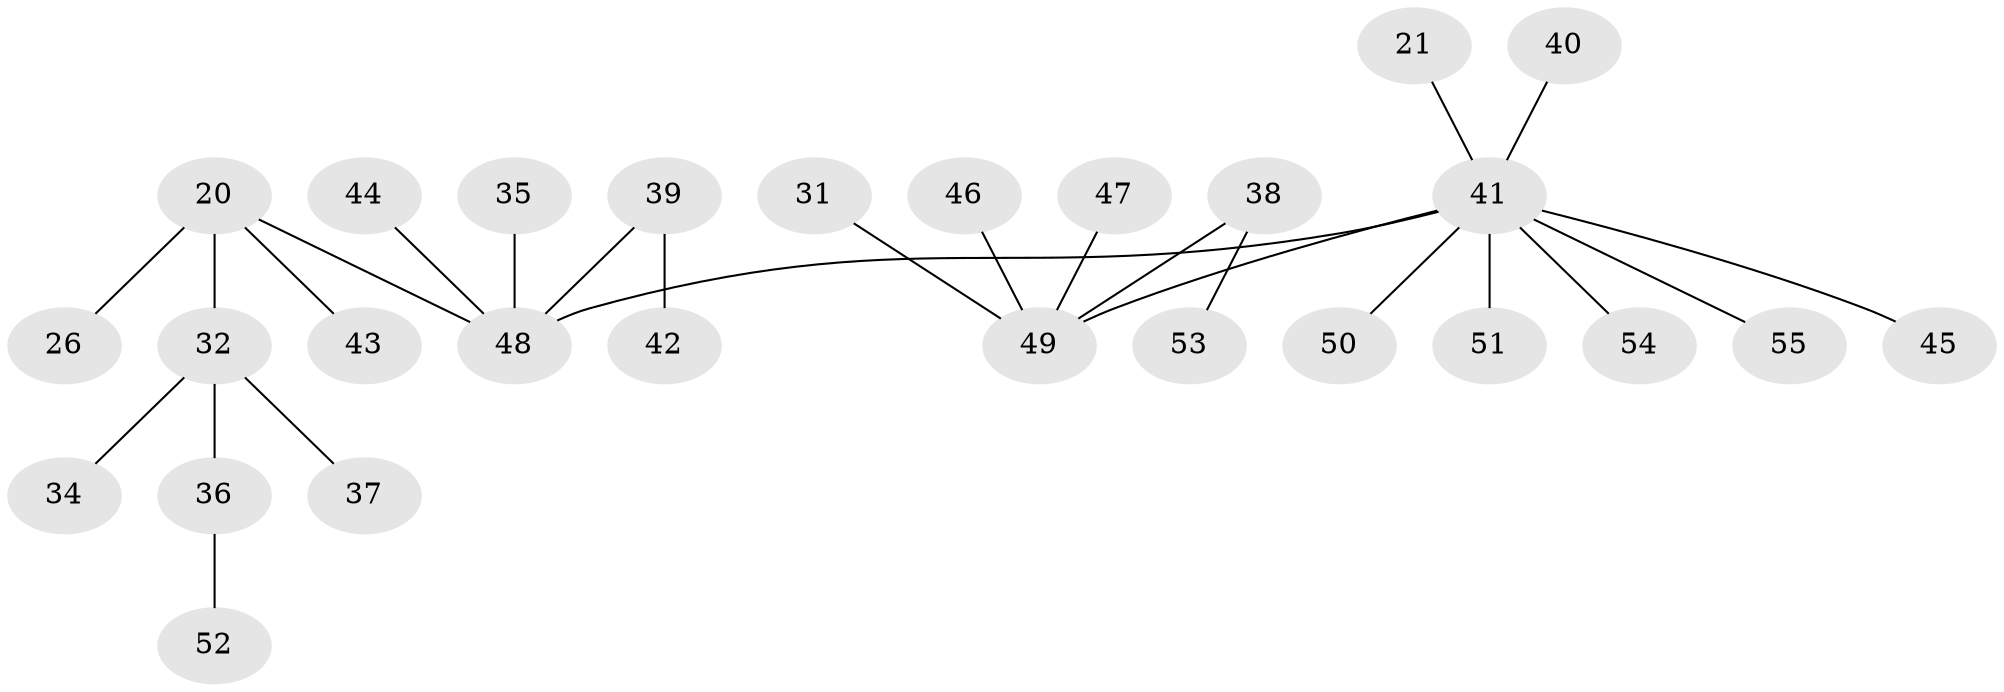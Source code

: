 // original degree distribution, {1: 0.509090909090909, 9: 0.01818181818181818, 3: 0.14545454545454545, 2: 0.23636363636363636, 4: 0.07272727272727272, 5: 0.01818181818181818}
// Generated by graph-tools (version 1.1) at 2025/52/03/09/25 04:52:52]
// undirected, 27 vertices, 26 edges
graph export_dot {
graph [start="1"]
  node [color=gray90,style=filled];
  20;
  21;
  26;
  31;
  32 [super="+24"];
  34;
  35;
  36;
  37;
  38;
  39;
  40;
  41 [super="+29+33+17+13+18"];
  42;
  43;
  44;
  45;
  46;
  47;
  48 [super="+19+30"];
  49 [super="+15+27"];
  50;
  51;
  52;
  53;
  54;
  55;
  20 -- 26;
  20 -- 43;
  20 -- 32;
  20 -- 48;
  21 -- 41;
  31 -- 49;
  32 -- 34;
  32 -- 36;
  32 -- 37;
  35 -- 48;
  36 -- 52;
  38 -- 53;
  38 -- 49;
  39 -- 42;
  39 -- 48;
  40 -- 41;
  41 -- 50;
  41 -- 54;
  41 -- 45;
  41 -- 49;
  41 -- 51;
  41 -- 55;
  41 -- 48;
  44 -- 48;
  46 -- 49;
  47 -- 49;
}
